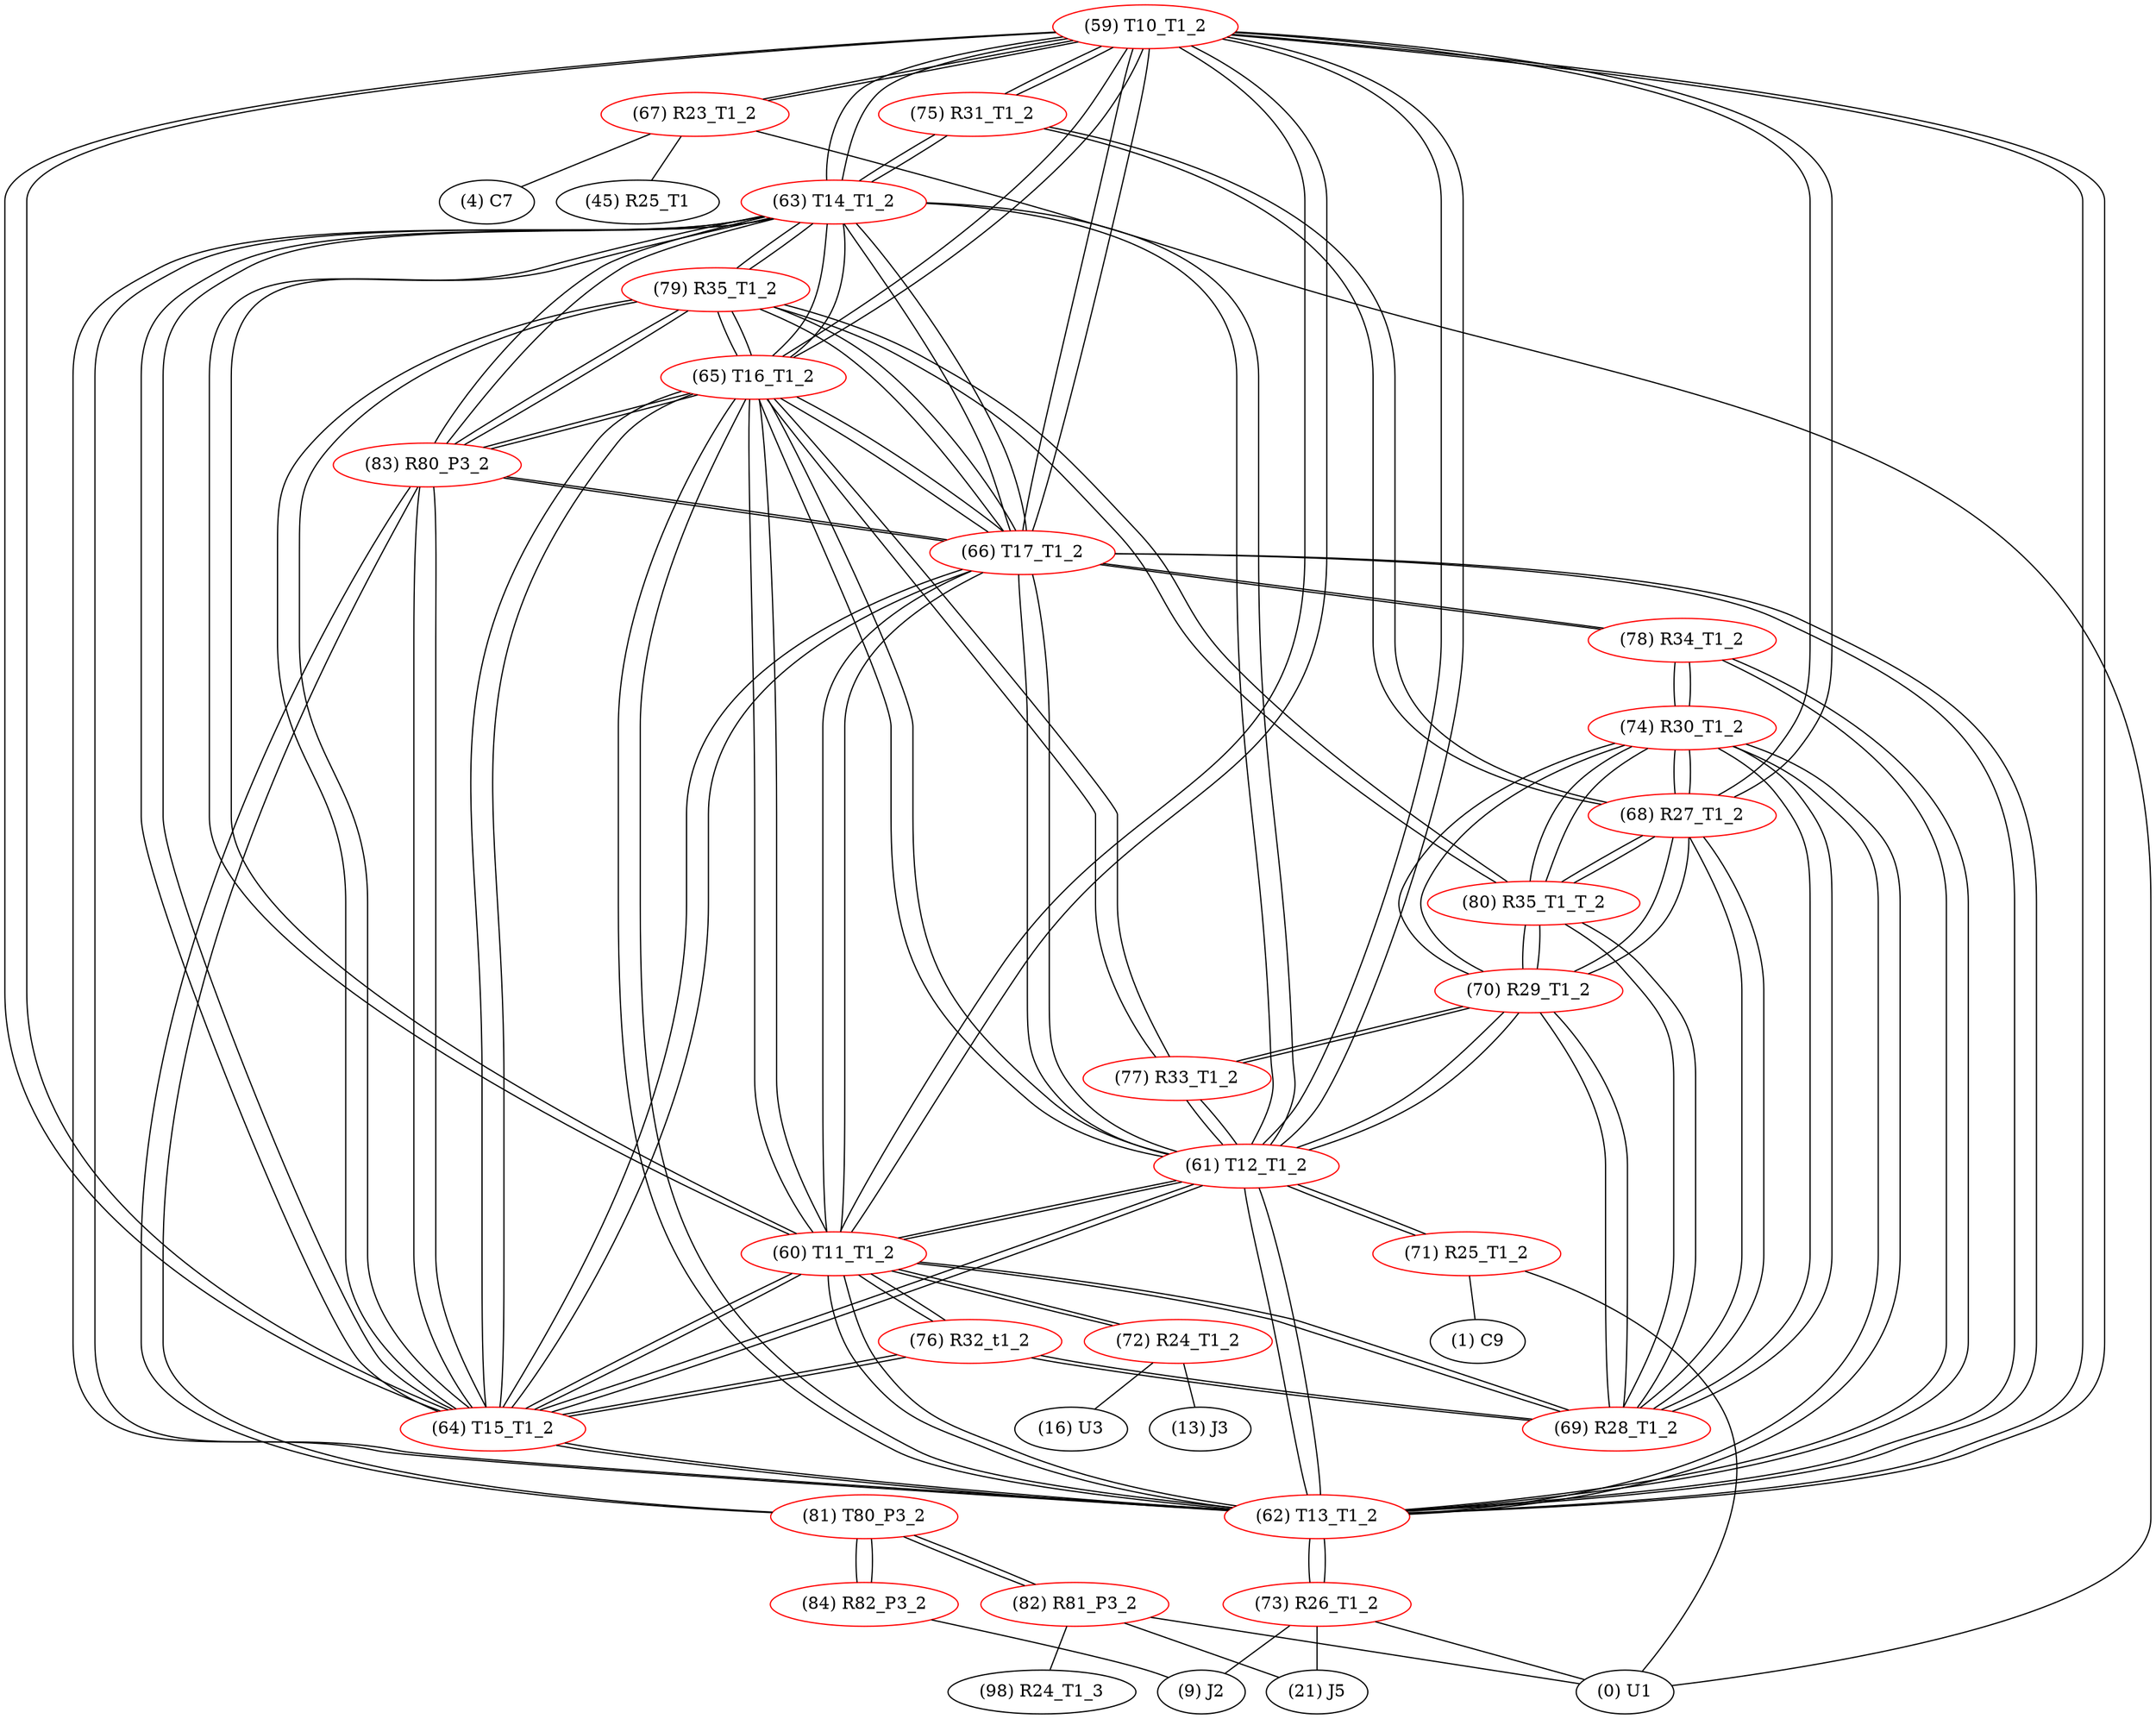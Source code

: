 graph {
	59 [label="(59) T10_T1_2" color=red]
	67 [label="(67) R23_T1_2"]
	75 [label="(75) R31_T1_2"]
	68 [label="(68) R27_T1_2"]
	65 [label="(65) T16_T1_2"]
	66 [label="(66) T17_T1_2"]
	64 [label="(64) T15_T1_2"]
	61 [label="(61) T12_T1_2"]
	63 [label="(63) T14_T1_2"]
	62 [label="(62) T13_T1_2"]
	60 [label="(60) T11_T1_2"]
	60 [label="(60) T11_T1_2" color=red]
	72 [label="(72) R24_T1_2"]
	69 [label="(69) R28_T1_2"]
	76 [label="(76) R32_t1_2"]
	59 [label="(59) T10_T1_2"]
	65 [label="(65) T16_T1_2"]
	66 [label="(66) T17_T1_2"]
	64 [label="(64) T15_T1_2"]
	61 [label="(61) T12_T1_2"]
	63 [label="(63) T14_T1_2"]
	62 [label="(62) T13_T1_2"]
	61 [label="(61) T12_T1_2" color=red]
	77 [label="(77) R33_T1_2"]
	70 [label="(70) R29_T1_2"]
	71 [label="(71) R25_T1_2"]
	59 [label="(59) T10_T1_2"]
	65 [label="(65) T16_T1_2"]
	66 [label="(66) T17_T1_2"]
	64 [label="(64) T15_T1_2"]
	63 [label="(63) T14_T1_2"]
	62 [label="(62) T13_T1_2"]
	60 [label="(60) T11_T1_2"]
	62 [label="(62) T13_T1_2" color=red]
	74 [label="(74) R30_T1_2"]
	78 [label="(78) R34_T1_2"]
	73 [label="(73) R26_T1_2"]
	59 [label="(59) T10_T1_2"]
	65 [label="(65) T16_T1_2"]
	66 [label="(66) T17_T1_2"]
	64 [label="(64) T15_T1_2"]
	61 [label="(61) T12_T1_2"]
	63 [label="(63) T14_T1_2"]
	60 [label="(60) T11_T1_2"]
	63 [label="(63) T14_T1_2" color=red]
	59 [label="(59) T10_T1_2"]
	65 [label="(65) T16_T1_2"]
	66 [label="(66) T17_T1_2"]
	64 [label="(64) T15_T1_2"]
	61 [label="(61) T12_T1_2"]
	62 [label="(62) T13_T1_2"]
	60 [label="(60) T11_T1_2"]
	75 [label="(75) R31_T1_2"]
	83 [label="(83) R80_P3_2"]
	79 [label="(79) R35_T1_2"]
	64 [label="(64) T15_T1_2" color=red]
	76 [label="(76) R32_t1_2"]
	59 [label="(59) T10_T1_2"]
	65 [label="(65) T16_T1_2"]
	66 [label="(66) T17_T1_2"]
	61 [label="(61) T12_T1_2"]
	63 [label="(63) T14_T1_2"]
	62 [label="(62) T13_T1_2"]
	60 [label="(60) T11_T1_2"]
	83 [label="(83) R80_P3_2"]
	79 [label="(79) R35_T1_2"]
	65 [label="(65) T16_T1_2" color=red]
	77 [label="(77) R33_T1_2"]
	59 [label="(59) T10_T1_2"]
	66 [label="(66) T17_T1_2"]
	64 [label="(64) T15_T1_2"]
	61 [label="(61) T12_T1_2"]
	63 [label="(63) T14_T1_2"]
	62 [label="(62) T13_T1_2"]
	60 [label="(60) T11_T1_2"]
	83 [label="(83) R80_P3_2"]
	79 [label="(79) R35_T1_2"]
	66 [label="(66) T17_T1_2" color=red]
	78 [label="(78) R34_T1_2"]
	59 [label="(59) T10_T1_2"]
	65 [label="(65) T16_T1_2"]
	64 [label="(64) T15_T1_2"]
	61 [label="(61) T12_T1_2"]
	63 [label="(63) T14_T1_2"]
	62 [label="(62) T13_T1_2"]
	60 [label="(60) T11_T1_2"]
	83 [label="(83) R80_P3_2"]
	79 [label="(79) R35_T1_2"]
	67 [label="(67) R23_T1_2" color=red]
	4 [label="(4) C7"]
	0 [label="(0) U1"]
	45 [label="(45) R25_T1"]
	59 [label="(59) T10_T1_2"]
	68 [label="(68) R27_T1_2" color=red]
	74 [label="(74) R30_T1_2"]
	80 [label="(80) R35_T1_T_2"]
	70 [label="(70) R29_T1_2"]
	69 [label="(69) R28_T1_2"]
	59 [label="(59) T10_T1_2"]
	75 [label="(75) R31_T1_2"]
	69 [label="(69) R28_T1_2" color=red]
	74 [label="(74) R30_T1_2"]
	80 [label="(80) R35_T1_T_2"]
	70 [label="(70) R29_T1_2"]
	68 [label="(68) R27_T1_2"]
	60 [label="(60) T11_T1_2"]
	76 [label="(76) R32_t1_2"]
	70 [label="(70) R29_T1_2" color=red]
	74 [label="(74) R30_T1_2"]
	80 [label="(80) R35_T1_T_2"]
	69 [label="(69) R28_T1_2"]
	68 [label="(68) R27_T1_2"]
	77 [label="(77) R33_T1_2"]
	61 [label="(61) T12_T1_2"]
	71 [label="(71) R25_T1_2" color=red]
	1 [label="(1) C9"]
	0 [label="(0) U1"]
	61 [label="(61) T12_T1_2"]
	72 [label="(72) R24_T1_2" color=red]
	13 [label="(13) J3"]
	16 [label="(16) U3"]
	60 [label="(60) T11_T1_2"]
	73 [label="(73) R26_T1_2" color=red]
	0 [label="(0) U1"]
	21 [label="(21) J5"]
	9 [label="(9) J2"]
	62 [label="(62) T13_T1_2"]
	74 [label="(74) R30_T1_2" color=red]
	80 [label="(80) R35_T1_T_2"]
	70 [label="(70) R29_T1_2"]
	69 [label="(69) R28_T1_2"]
	68 [label="(68) R27_T1_2"]
	78 [label="(78) R34_T1_2"]
	62 [label="(62) T13_T1_2"]
	75 [label="(75) R31_T1_2" color=red]
	59 [label="(59) T10_T1_2"]
	68 [label="(68) R27_T1_2"]
	63 [label="(63) T14_T1_2"]
	76 [label="(76) R32_t1_2" color=red]
	64 [label="(64) T15_T1_2"]
	60 [label="(60) T11_T1_2"]
	69 [label="(69) R28_T1_2"]
	77 [label="(77) R33_T1_2" color=red]
	65 [label="(65) T16_T1_2"]
	70 [label="(70) R29_T1_2"]
	61 [label="(61) T12_T1_2"]
	78 [label="(78) R34_T1_2" color=red]
	66 [label="(66) T17_T1_2"]
	74 [label="(74) R30_T1_2"]
	62 [label="(62) T13_T1_2"]
	79 [label="(79) R35_T1_2" color=red]
	80 [label="(80) R35_T1_T_2"]
	83 [label="(83) R80_P3_2"]
	66 [label="(66) T17_T1_2"]
	65 [label="(65) T16_T1_2"]
	64 [label="(64) T15_T1_2"]
	63 [label="(63) T14_T1_2"]
	80 [label="(80) R35_T1_T_2" color=red]
	74 [label="(74) R30_T1_2"]
	70 [label="(70) R29_T1_2"]
	69 [label="(69) R28_T1_2"]
	68 [label="(68) R27_T1_2"]
	79 [label="(79) R35_T1_2"]
	81 [label="(81) T80_P3_2" color=red]
	82 [label="(82) R81_P3_2"]
	84 [label="(84) R82_P3_2"]
	83 [label="(83) R80_P3_2"]
	82 [label="(82) R81_P3_2" color=red]
	21 [label="(21) J5"]
	0 [label="(0) U1"]
	98 [label="(98) R24_T1_3"]
	81 [label="(81) T80_P3_2"]
	83 [label="(83) R80_P3_2" color=red]
	66 [label="(66) T17_T1_2"]
	79 [label="(79) R35_T1_2"]
	65 [label="(65) T16_T1_2"]
	64 [label="(64) T15_T1_2"]
	63 [label="(63) T14_T1_2"]
	81 [label="(81) T80_P3_2"]
	84 [label="(84) R82_P3_2" color=red]
	9 [label="(9) J2"]
	81 [label="(81) T80_P3_2"]
	59 -- 67
	59 -- 75
	59 -- 68
	59 -- 65
	59 -- 66
	59 -- 64
	59 -- 61
	59 -- 63
	59 -- 62
	59 -- 60
	60 -- 72
	60 -- 69
	60 -- 76
	60 -- 59
	60 -- 65
	60 -- 66
	60 -- 64
	60 -- 61
	60 -- 63
	60 -- 62
	61 -- 77
	61 -- 70
	61 -- 71
	61 -- 59
	61 -- 65
	61 -- 66
	61 -- 64
	61 -- 63
	61 -- 62
	61 -- 60
	62 -- 74
	62 -- 78
	62 -- 73
	62 -- 59
	62 -- 65
	62 -- 66
	62 -- 64
	62 -- 61
	62 -- 63
	62 -- 60
	63 -- 59
	63 -- 65
	63 -- 66
	63 -- 64
	63 -- 61
	63 -- 62
	63 -- 60
	63 -- 75
	63 -- 83
	63 -- 79
	64 -- 76
	64 -- 59
	64 -- 65
	64 -- 66
	64 -- 61
	64 -- 63
	64 -- 62
	64 -- 60
	64 -- 83
	64 -- 79
	65 -- 77
	65 -- 59
	65 -- 66
	65 -- 64
	65 -- 61
	65 -- 63
	65 -- 62
	65 -- 60
	65 -- 83
	65 -- 79
	66 -- 78
	66 -- 59
	66 -- 65
	66 -- 64
	66 -- 61
	66 -- 63
	66 -- 62
	66 -- 60
	66 -- 83
	66 -- 79
	67 -- 4
	67 -- 0
	67 -- 45
	67 -- 59
	68 -- 74
	68 -- 80
	68 -- 70
	68 -- 69
	68 -- 59
	68 -- 75
	69 -- 74
	69 -- 80
	69 -- 70
	69 -- 68
	69 -- 60
	69 -- 76
	70 -- 74
	70 -- 80
	70 -- 69
	70 -- 68
	70 -- 77
	70 -- 61
	71 -- 1
	71 -- 0
	71 -- 61
	72 -- 13
	72 -- 16
	72 -- 60
	73 -- 0
	73 -- 21
	73 -- 9
	73 -- 62
	74 -- 80
	74 -- 70
	74 -- 69
	74 -- 68
	74 -- 78
	74 -- 62
	75 -- 59
	75 -- 68
	75 -- 63
	76 -- 64
	76 -- 60
	76 -- 69
	77 -- 65
	77 -- 70
	77 -- 61
	78 -- 66
	78 -- 74
	78 -- 62
	79 -- 80
	79 -- 83
	79 -- 66
	79 -- 65
	79 -- 64
	79 -- 63
	80 -- 74
	80 -- 70
	80 -- 69
	80 -- 68
	80 -- 79
	81 -- 82
	81 -- 84
	81 -- 83
	82 -- 21
	82 -- 0
	82 -- 98
	82 -- 81
	83 -- 66
	83 -- 79
	83 -- 65
	83 -- 64
	83 -- 63
	83 -- 81
	84 -- 9
	84 -- 81
}